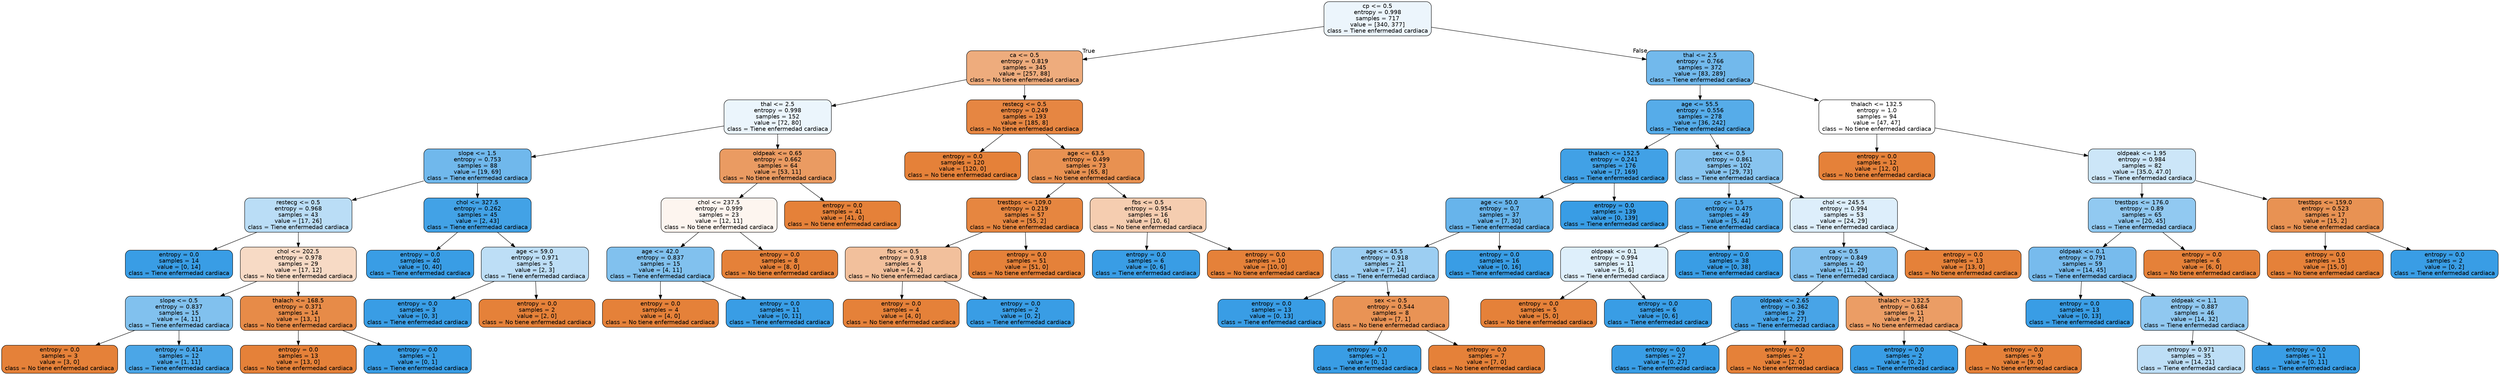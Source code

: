 digraph Tree {
node [shape=box, style="filled, rounded", color="black", fontname="helvetica"] ;
edge [fontname="helvetica"] ;
0 [label="cp <= 0.5\nentropy = 0.998\nsamples = 717\nvalue = [340, 377]\nclass = Tiene enfermedad cardiaca", fillcolor="#ecf5fc"] ;
1 [label="ca <= 0.5\nentropy = 0.819\nsamples = 345\nvalue = [257, 88]\nclass = No tiene enfermedad cardiaca", fillcolor="#eeac7d"] ;
0 -> 1 [labeldistance=2.5, labelangle=45, headlabel="True"] ;
2 [label="thal <= 2.5\nentropy = 0.998\nsamples = 152\nvalue = [72, 80]\nclass = Tiene enfermedad cardiaca", fillcolor="#ebf5fc"] ;
1 -> 2 ;
3 [label="slope <= 1.5\nentropy = 0.753\nsamples = 88\nvalue = [19, 69]\nclass = Tiene enfermedad cardiaca", fillcolor="#70b8ec"] ;
2 -> 3 ;
4 [label="restecg <= 0.5\nentropy = 0.968\nsamples = 43\nvalue = [17, 26]\nclass = Tiene enfermedad cardiaca", fillcolor="#baddf6"] ;
3 -> 4 ;
5 [label="entropy = 0.0\nsamples = 14\nvalue = [0, 14]\nclass = Tiene enfermedad cardiaca", fillcolor="#399de5"] ;
4 -> 5 ;
6 [label="chol <= 202.5\nentropy = 0.978\nsamples = 29\nvalue = [17, 12]\nclass = No tiene enfermedad cardiaca", fillcolor="#f7dac5"] ;
4 -> 6 ;
7 [label="slope <= 0.5\nentropy = 0.837\nsamples = 15\nvalue = [4, 11]\nclass = Tiene enfermedad cardiaca", fillcolor="#81c1ee"] ;
6 -> 7 ;
8 [label="entropy = 0.0\nsamples = 3\nvalue = [3, 0]\nclass = No tiene enfermedad cardiaca", fillcolor="#e58139"] ;
7 -> 8 ;
9 [label="entropy = 0.414\nsamples = 12\nvalue = [1, 11]\nclass = Tiene enfermedad cardiaca", fillcolor="#4ba6e7"] ;
7 -> 9 ;
10 [label="thalach <= 168.5\nentropy = 0.371\nsamples = 14\nvalue = [13, 1]\nclass = No tiene enfermedad cardiaca", fillcolor="#e78b48"] ;
6 -> 10 ;
11 [label="entropy = 0.0\nsamples = 13\nvalue = [13, 0]\nclass = No tiene enfermedad cardiaca", fillcolor="#e58139"] ;
10 -> 11 ;
12 [label="entropy = 0.0\nsamples = 1\nvalue = [0, 1]\nclass = Tiene enfermedad cardiaca", fillcolor="#399de5"] ;
10 -> 12 ;
13 [label="chol <= 327.5\nentropy = 0.262\nsamples = 45\nvalue = [2, 43]\nclass = Tiene enfermedad cardiaca", fillcolor="#42a2e6"] ;
3 -> 13 ;
14 [label="entropy = 0.0\nsamples = 40\nvalue = [0, 40]\nclass = Tiene enfermedad cardiaca", fillcolor="#399de5"] ;
13 -> 14 ;
15 [label="age <= 59.0\nentropy = 0.971\nsamples = 5\nvalue = [2, 3]\nclass = Tiene enfermedad cardiaca", fillcolor="#bddef6"] ;
13 -> 15 ;
16 [label="entropy = 0.0\nsamples = 3\nvalue = [0, 3]\nclass = Tiene enfermedad cardiaca", fillcolor="#399de5"] ;
15 -> 16 ;
17 [label="entropy = 0.0\nsamples = 2\nvalue = [2, 0]\nclass = No tiene enfermedad cardiaca", fillcolor="#e58139"] ;
15 -> 17 ;
18 [label="oldpeak <= 0.65\nentropy = 0.662\nsamples = 64\nvalue = [53, 11]\nclass = No tiene enfermedad cardiaca", fillcolor="#ea9b62"] ;
2 -> 18 ;
19 [label="chol <= 237.5\nentropy = 0.999\nsamples = 23\nvalue = [12, 11]\nclass = No tiene enfermedad cardiaca", fillcolor="#fdf5ef"] ;
18 -> 19 ;
20 [label="age <= 42.0\nentropy = 0.837\nsamples = 15\nvalue = [4, 11]\nclass = Tiene enfermedad cardiaca", fillcolor="#81c1ee"] ;
19 -> 20 ;
21 [label="entropy = 0.0\nsamples = 4\nvalue = [4, 0]\nclass = No tiene enfermedad cardiaca", fillcolor="#e58139"] ;
20 -> 21 ;
22 [label="entropy = 0.0\nsamples = 11\nvalue = [0, 11]\nclass = Tiene enfermedad cardiaca", fillcolor="#399de5"] ;
20 -> 22 ;
23 [label="entropy = 0.0\nsamples = 8\nvalue = [8, 0]\nclass = No tiene enfermedad cardiaca", fillcolor="#e58139"] ;
19 -> 23 ;
24 [label="entropy = 0.0\nsamples = 41\nvalue = [41, 0]\nclass = No tiene enfermedad cardiaca", fillcolor="#e58139"] ;
18 -> 24 ;
25 [label="restecg <= 0.5\nentropy = 0.249\nsamples = 193\nvalue = [185, 8]\nclass = No tiene enfermedad cardiaca", fillcolor="#e68642"] ;
1 -> 25 ;
26 [label="entropy = 0.0\nsamples = 120\nvalue = [120, 0]\nclass = No tiene enfermedad cardiaca", fillcolor="#e58139"] ;
25 -> 26 ;
27 [label="age <= 63.5\nentropy = 0.499\nsamples = 73\nvalue = [65, 8]\nclass = No tiene enfermedad cardiaca", fillcolor="#e89151"] ;
25 -> 27 ;
28 [label="trestbps <= 109.0\nentropy = 0.219\nsamples = 57\nvalue = [55, 2]\nclass = No tiene enfermedad cardiaca", fillcolor="#e68640"] ;
27 -> 28 ;
29 [label="fbs <= 0.5\nentropy = 0.918\nsamples = 6\nvalue = [4, 2]\nclass = No tiene enfermedad cardiaca", fillcolor="#f2c09c"] ;
28 -> 29 ;
30 [label="entropy = 0.0\nsamples = 4\nvalue = [4, 0]\nclass = No tiene enfermedad cardiaca", fillcolor="#e58139"] ;
29 -> 30 ;
31 [label="entropy = 0.0\nsamples = 2\nvalue = [0, 2]\nclass = Tiene enfermedad cardiaca", fillcolor="#399de5"] ;
29 -> 31 ;
32 [label="entropy = 0.0\nsamples = 51\nvalue = [51, 0]\nclass = No tiene enfermedad cardiaca", fillcolor="#e58139"] ;
28 -> 32 ;
33 [label="fbs <= 0.5\nentropy = 0.954\nsamples = 16\nvalue = [10, 6]\nclass = No tiene enfermedad cardiaca", fillcolor="#f5cdb0"] ;
27 -> 33 ;
34 [label="entropy = 0.0\nsamples = 6\nvalue = [0, 6]\nclass = Tiene enfermedad cardiaca", fillcolor="#399de5"] ;
33 -> 34 ;
35 [label="entropy = 0.0\nsamples = 10\nvalue = [10, 0]\nclass = No tiene enfermedad cardiaca", fillcolor="#e58139"] ;
33 -> 35 ;
36 [label="thal <= 2.5\nentropy = 0.766\nsamples = 372\nvalue = [83, 289]\nclass = Tiene enfermedad cardiaca", fillcolor="#72b9ec"] ;
0 -> 36 [labeldistance=2.5, labelangle=-45, headlabel="False"] ;
37 [label="age <= 55.5\nentropy = 0.556\nsamples = 278\nvalue = [36, 242]\nclass = Tiene enfermedad cardiaca", fillcolor="#56ace9"] ;
36 -> 37 ;
38 [label="thalach <= 152.5\nentropy = 0.241\nsamples = 176\nvalue = [7, 169]\nclass = Tiene enfermedad cardiaca", fillcolor="#41a1e6"] ;
37 -> 38 ;
39 [label="age <= 50.0\nentropy = 0.7\nsamples = 37\nvalue = [7, 30]\nclass = Tiene enfermedad cardiaca", fillcolor="#67b4eb"] ;
38 -> 39 ;
40 [label="age <= 45.5\nentropy = 0.918\nsamples = 21\nvalue = [7, 14]\nclass = Tiene enfermedad cardiaca", fillcolor="#9ccef2"] ;
39 -> 40 ;
41 [label="entropy = 0.0\nsamples = 13\nvalue = [0, 13]\nclass = Tiene enfermedad cardiaca", fillcolor="#399de5"] ;
40 -> 41 ;
42 [label="sex <= 0.5\nentropy = 0.544\nsamples = 8\nvalue = [7, 1]\nclass = No tiene enfermedad cardiaca", fillcolor="#e99355"] ;
40 -> 42 ;
43 [label="entropy = 0.0\nsamples = 1\nvalue = [0, 1]\nclass = Tiene enfermedad cardiaca", fillcolor="#399de5"] ;
42 -> 43 ;
44 [label="entropy = 0.0\nsamples = 7\nvalue = [7, 0]\nclass = No tiene enfermedad cardiaca", fillcolor="#e58139"] ;
42 -> 44 ;
45 [label="entropy = 0.0\nsamples = 16\nvalue = [0, 16]\nclass = Tiene enfermedad cardiaca", fillcolor="#399de5"] ;
39 -> 45 ;
46 [label="entropy = 0.0\nsamples = 139\nvalue = [0, 139]\nclass = Tiene enfermedad cardiaca", fillcolor="#399de5"] ;
38 -> 46 ;
47 [label="sex <= 0.5\nentropy = 0.861\nsamples = 102\nvalue = [29, 73]\nclass = Tiene enfermedad cardiaca", fillcolor="#88c4ef"] ;
37 -> 47 ;
48 [label="cp <= 1.5\nentropy = 0.475\nsamples = 49\nvalue = [5, 44]\nclass = Tiene enfermedad cardiaca", fillcolor="#50a8e8"] ;
47 -> 48 ;
49 [label="oldpeak <= 0.1\nentropy = 0.994\nsamples = 11\nvalue = [5, 6]\nclass = Tiene enfermedad cardiaca", fillcolor="#deeffb"] ;
48 -> 49 ;
50 [label="entropy = 0.0\nsamples = 5\nvalue = [5, 0]\nclass = No tiene enfermedad cardiaca", fillcolor="#e58139"] ;
49 -> 50 ;
51 [label="entropy = 0.0\nsamples = 6\nvalue = [0, 6]\nclass = Tiene enfermedad cardiaca", fillcolor="#399de5"] ;
49 -> 51 ;
52 [label="entropy = 0.0\nsamples = 38\nvalue = [0, 38]\nclass = Tiene enfermedad cardiaca", fillcolor="#399de5"] ;
48 -> 52 ;
53 [label="chol <= 245.5\nentropy = 0.994\nsamples = 53\nvalue = [24, 29]\nclass = Tiene enfermedad cardiaca", fillcolor="#ddeefb"] ;
47 -> 53 ;
54 [label="ca <= 0.5\nentropy = 0.849\nsamples = 40\nvalue = [11, 29]\nclass = Tiene enfermedad cardiaca", fillcolor="#84c2ef"] ;
53 -> 54 ;
55 [label="oldpeak <= 2.65\nentropy = 0.362\nsamples = 29\nvalue = [2, 27]\nclass = Tiene enfermedad cardiaca", fillcolor="#48a4e7"] ;
54 -> 55 ;
56 [label="entropy = 0.0\nsamples = 27\nvalue = [0, 27]\nclass = Tiene enfermedad cardiaca", fillcolor="#399de5"] ;
55 -> 56 ;
57 [label="entropy = 0.0\nsamples = 2\nvalue = [2, 0]\nclass = No tiene enfermedad cardiaca", fillcolor="#e58139"] ;
55 -> 57 ;
58 [label="thalach <= 132.5\nentropy = 0.684\nsamples = 11\nvalue = [9, 2]\nclass = No tiene enfermedad cardiaca", fillcolor="#eb9d65"] ;
54 -> 58 ;
59 [label="entropy = 0.0\nsamples = 2\nvalue = [0, 2]\nclass = Tiene enfermedad cardiaca", fillcolor="#399de5"] ;
58 -> 59 ;
60 [label="entropy = 0.0\nsamples = 9\nvalue = [9, 0]\nclass = No tiene enfermedad cardiaca", fillcolor="#e58139"] ;
58 -> 60 ;
61 [label="entropy = 0.0\nsamples = 13\nvalue = [13, 0]\nclass = No tiene enfermedad cardiaca", fillcolor="#e58139"] ;
53 -> 61 ;
62 [label="thalach <= 132.5\nentropy = 1.0\nsamples = 94\nvalue = [47, 47]\nclass = No tiene enfermedad cardiaca", fillcolor="#ffffff"] ;
36 -> 62 ;
63 [label="entropy = 0.0\nsamples = 12\nvalue = [12, 0]\nclass = No tiene enfermedad cardiaca", fillcolor="#e58139"] ;
62 -> 63 ;
64 [label="oldpeak <= 1.95\nentropy = 0.984\nsamples = 82\nvalue = [35.0, 47.0]\nclass = Tiene enfermedad cardiaca", fillcolor="#cce6f8"] ;
62 -> 64 ;
65 [label="trestbps <= 176.0\nentropy = 0.89\nsamples = 65\nvalue = [20, 45]\nclass = Tiene enfermedad cardiaca", fillcolor="#91c9f1"] ;
64 -> 65 ;
66 [label="oldpeak <= 0.1\nentropy = 0.791\nsamples = 59\nvalue = [14, 45]\nclass = Tiene enfermedad cardiaca", fillcolor="#77bbed"] ;
65 -> 66 ;
67 [label="entropy = 0.0\nsamples = 13\nvalue = [0, 13]\nclass = Tiene enfermedad cardiaca", fillcolor="#399de5"] ;
66 -> 67 ;
68 [label="oldpeak <= 1.1\nentropy = 0.887\nsamples = 46\nvalue = [14, 32]\nclass = Tiene enfermedad cardiaca", fillcolor="#90c8f0"] ;
66 -> 68 ;
69 [label="entropy = 0.971\nsamples = 35\nvalue = [14, 21]\nclass = Tiene enfermedad cardiaca", fillcolor="#bddef6"] ;
68 -> 69 ;
70 [label="entropy = 0.0\nsamples = 11\nvalue = [0, 11]\nclass = Tiene enfermedad cardiaca", fillcolor="#399de5"] ;
68 -> 70 ;
71 [label="entropy = 0.0\nsamples = 6\nvalue = [6, 0]\nclass = No tiene enfermedad cardiaca", fillcolor="#e58139"] ;
65 -> 71 ;
72 [label="trestbps <= 159.0\nentropy = 0.523\nsamples = 17\nvalue = [15, 2]\nclass = No tiene enfermedad cardiaca", fillcolor="#e89253"] ;
64 -> 72 ;
73 [label="entropy = 0.0\nsamples = 15\nvalue = [15, 0]\nclass = No tiene enfermedad cardiaca", fillcolor="#e58139"] ;
72 -> 73 ;
74 [label="entropy = 0.0\nsamples = 2\nvalue = [0, 2]\nclass = Tiene enfermedad cardiaca", fillcolor="#399de5"] ;
72 -> 74 ;
}
